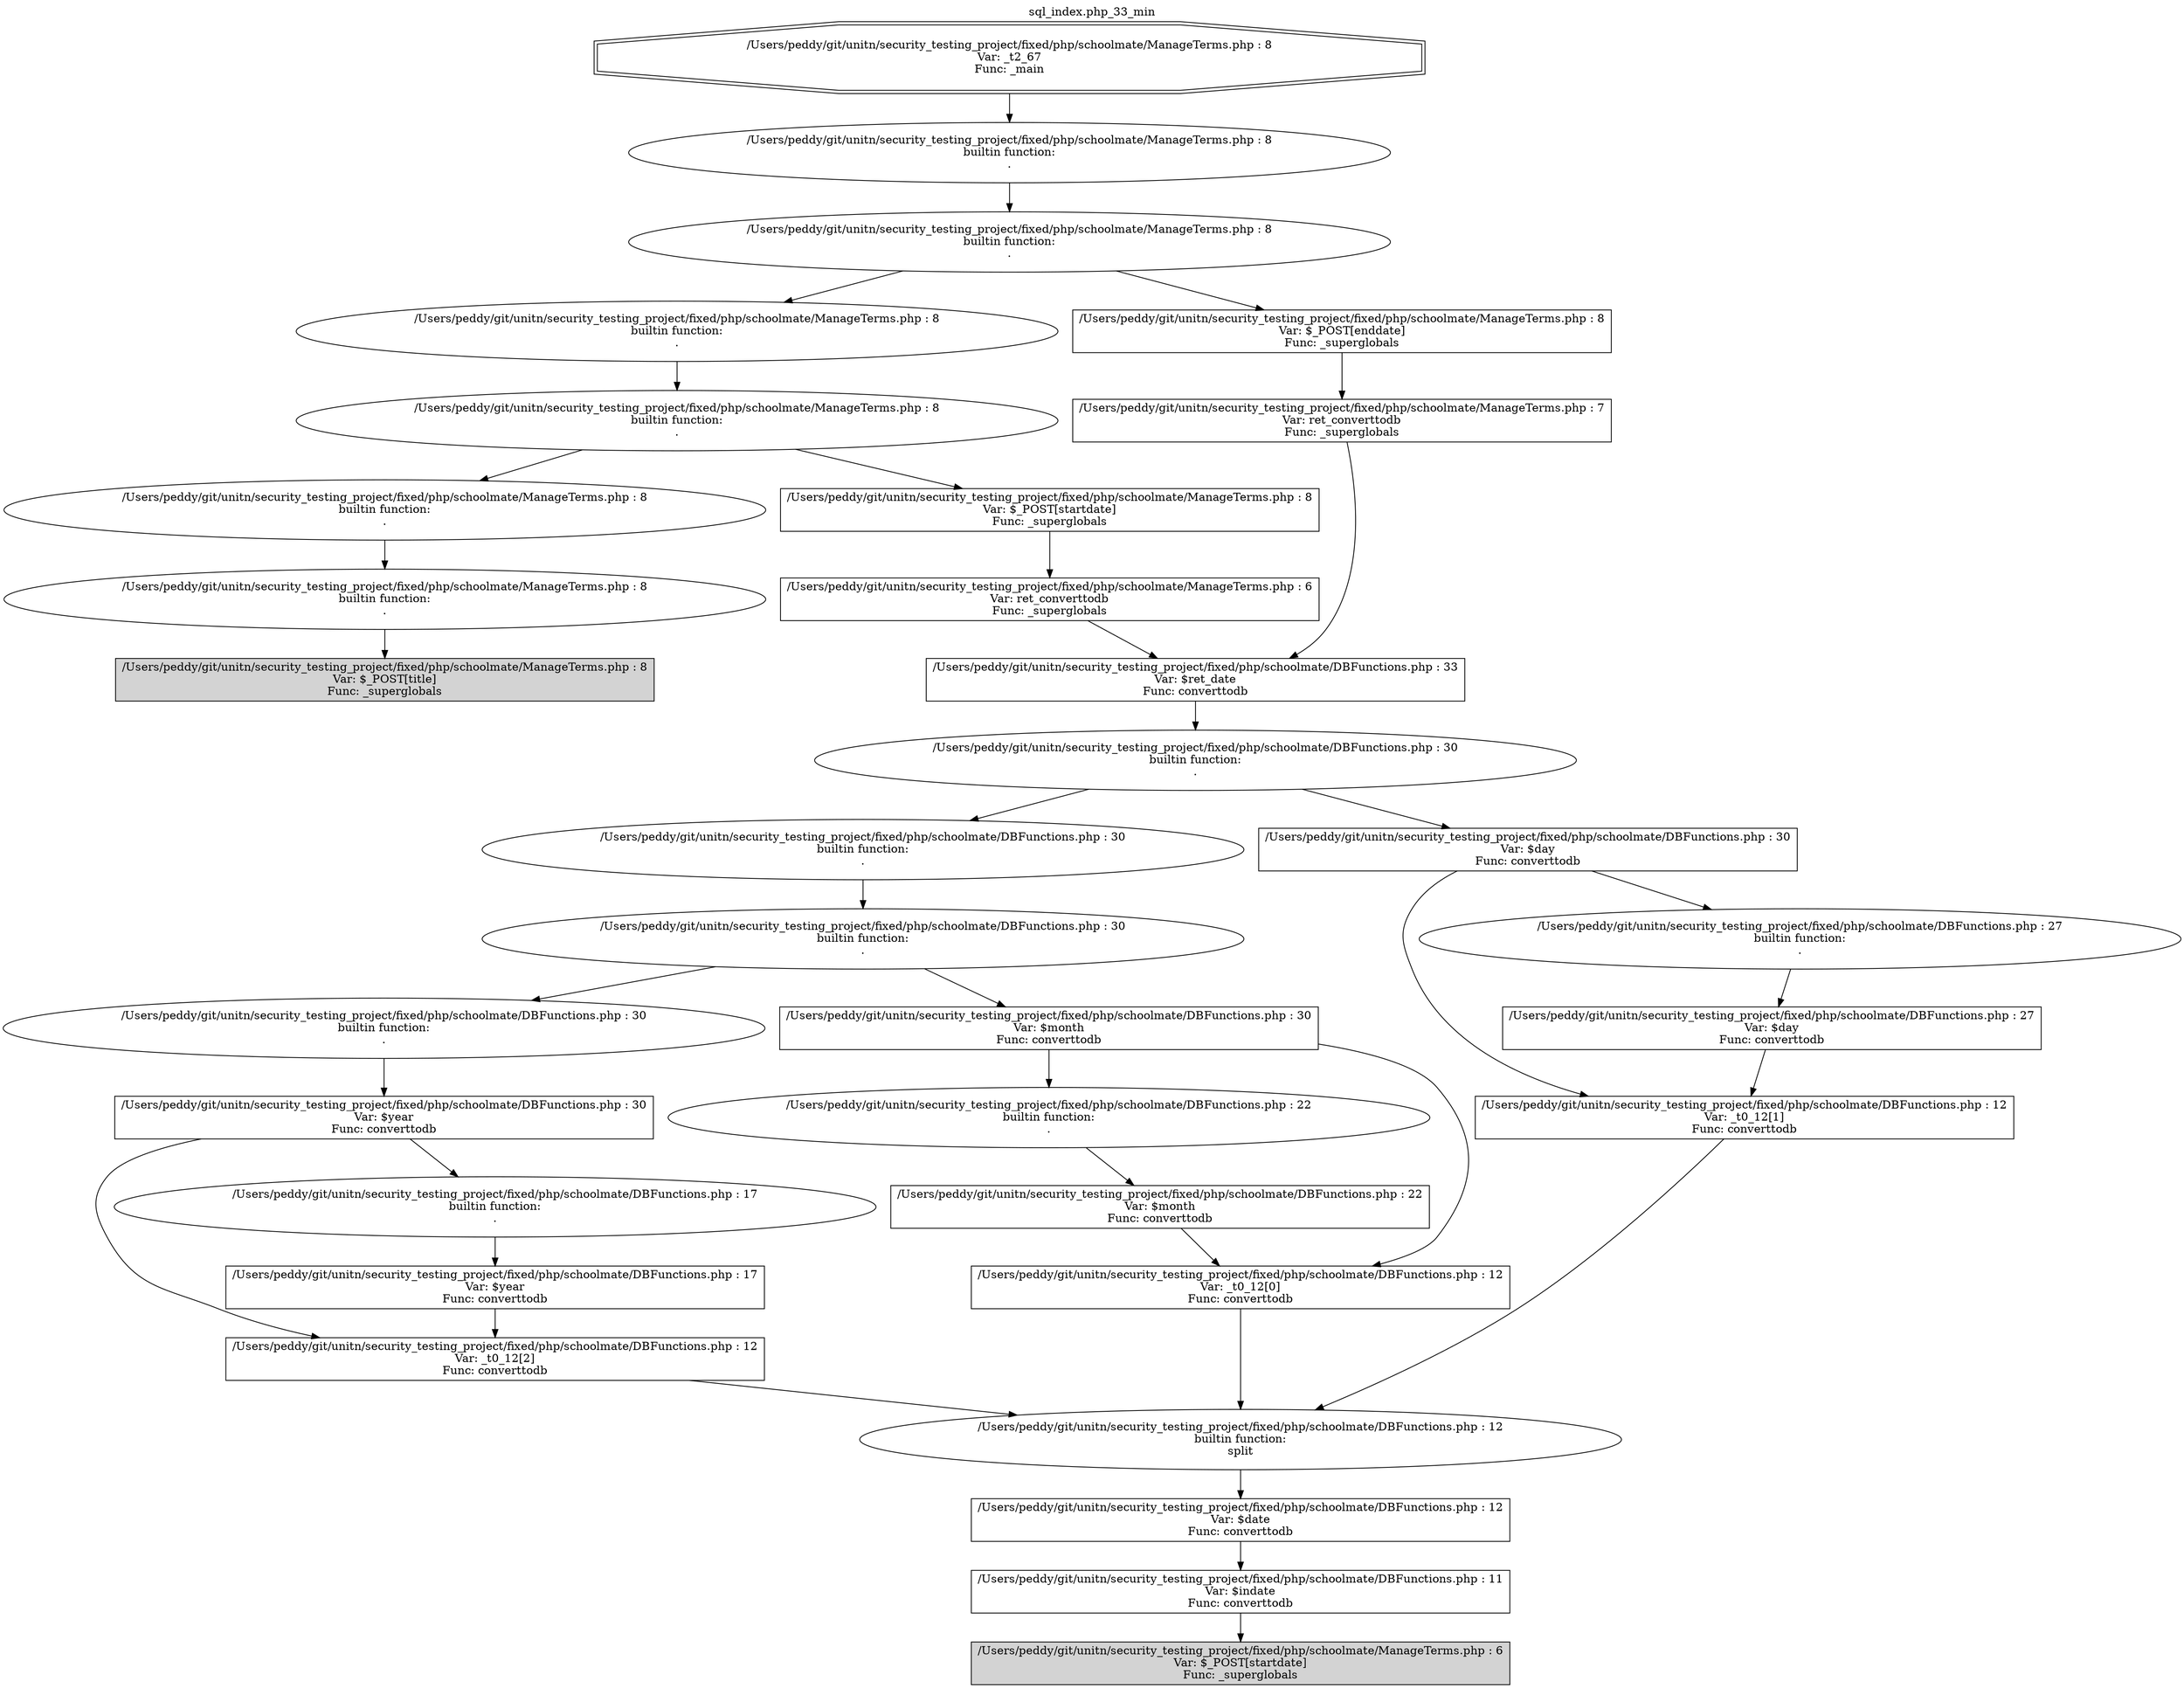 digraph cfg {
  label="sql_index.php_33_min";
  labelloc=t;
  n1 [shape=doubleoctagon, label="/Users/peddy/git/unitn/security_testing_project/fixed/php/schoolmate/ManageTerms.php : 8\nVar: _t2_67\nFunc: _main\n"];
  n2 [shape=ellipse, label="/Users/peddy/git/unitn/security_testing_project/fixed/php/schoolmate/ManageTerms.php : 8\nbuiltin function:\n.\n"];
  n3 [shape=ellipse, label="/Users/peddy/git/unitn/security_testing_project/fixed/php/schoolmate/ManageTerms.php : 8\nbuiltin function:\n.\n"];
  n4 [shape=ellipse, label="/Users/peddy/git/unitn/security_testing_project/fixed/php/schoolmate/ManageTerms.php : 8\nbuiltin function:\n.\n"];
  n5 [shape=ellipse, label="/Users/peddy/git/unitn/security_testing_project/fixed/php/schoolmate/ManageTerms.php : 8\nbuiltin function:\n.\n"];
  n6 [shape=ellipse, label="/Users/peddy/git/unitn/security_testing_project/fixed/php/schoolmate/ManageTerms.php : 8\nbuiltin function:\n.\n"];
  n7 [shape=ellipse, label="/Users/peddy/git/unitn/security_testing_project/fixed/php/schoolmate/ManageTerms.php : 8\nbuiltin function:\n.\n"];
  n8 [shape=box, label="/Users/peddy/git/unitn/security_testing_project/fixed/php/schoolmate/ManageTerms.php : 8\nVar: $_POST[title]\nFunc: _superglobals\n",style=filled];
  n9 [shape=box, label="/Users/peddy/git/unitn/security_testing_project/fixed/php/schoolmate/ManageTerms.php : 8\nVar: $_POST[startdate]\nFunc: _superglobals\n"];
  n10 [shape=box, label="/Users/peddy/git/unitn/security_testing_project/fixed/php/schoolmate/ManageTerms.php : 6\nVar: ret_converttodb\nFunc: _superglobals\n"];
  n11 [shape=box, label="/Users/peddy/git/unitn/security_testing_project/fixed/php/schoolmate/DBFunctions.php : 33\nVar: $ret_date\nFunc: converttodb\n"];
  n12 [shape=ellipse, label="/Users/peddy/git/unitn/security_testing_project/fixed/php/schoolmate/DBFunctions.php : 30\nbuiltin function:\n.\n"];
  n13 [shape=ellipse, label="/Users/peddy/git/unitn/security_testing_project/fixed/php/schoolmate/DBFunctions.php : 30\nbuiltin function:\n.\n"];
  n14 [shape=ellipse, label="/Users/peddy/git/unitn/security_testing_project/fixed/php/schoolmate/DBFunctions.php : 30\nbuiltin function:\n.\n"];
  n15 [shape=ellipse, label="/Users/peddy/git/unitn/security_testing_project/fixed/php/schoolmate/DBFunctions.php : 30\nbuiltin function:\n.\n"];
  n16 [shape=box, label="/Users/peddy/git/unitn/security_testing_project/fixed/php/schoolmate/DBFunctions.php : 30\nVar: $year\nFunc: converttodb\n"];
  n17 [shape=box, label="/Users/peddy/git/unitn/security_testing_project/fixed/php/schoolmate/DBFunctions.php : 12\nVar: _t0_12[2]\nFunc: converttodb\n"];
  n18 [shape=ellipse, label="/Users/peddy/git/unitn/security_testing_project/fixed/php/schoolmate/DBFunctions.php : 12\nbuiltin function:\nsplit\n"];
  n19 [shape=box, label="/Users/peddy/git/unitn/security_testing_project/fixed/php/schoolmate/DBFunctions.php : 12\nVar: $date\nFunc: converttodb\n"];
  n20 [shape=box, label="/Users/peddy/git/unitn/security_testing_project/fixed/php/schoolmate/DBFunctions.php : 11\nVar: $indate\nFunc: converttodb\n"];
  n21 [shape=box, label="/Users/peddy/git/unitn/security_testing_project/fixed/php/schoolmate/ManageTerms.php : 6\nVar: $_POST[startdate]\nFunc: _superglobals\n",style=filled];
  n22 [shape=ellipse, label="/Users/peddy/git/unitn/security_testing_project/fixed/php/schoolmate/DBFunctions.php : 17\nbuiltin function:\n.\n"];
  n23 [shape=box, label="/Users/peddy/git/unitn/security_testing_project/fixed/php/schoolmate/DBFunctions.php : 17\nVar: $year\nFunc: converttodb\n"];
  n24 [shape=box, label="/Users/peddy/git/unitn/security_testing_project/fixed/php/schoolmate/DBFunctions.php : 30\nVar: $month\nFunc: converttodb\n"];
  n25 [shape=ellipse, label="/Users/peddy/git/unitn/security_testing_project/fixed/php/schoolmate/DBFunctions.php : 22\nbuiltin function:\n.\n"];
  n26 [shape=box, label="/Users/peddy/git/unitn/security_testing_project/fixed/php/schoolmate/DBFunctions.php : 22\nVar: $month\nFunc: converttodb\n"];
  n27 [shape=box, label="/Users/peddy/git/unitn/security_testing_project/fixed/php/schoolmate/DBFunctions.php : 12\nVar: _t0_12[0]\nFunc: converttodb\n"];
  n28 [shape=box, label="/Users/peddy/git/unitn/security_testing_project/fixed/php/schoolmate/DBFunctions.php : 30\nVar: $day\nFunc: converttodb\n"];
  n29 [shape=box, label="/Users/peddy/git/unitn/security_testing_project/fixed/php/schoolmate/DBFunctions.php : 12\nVar: _t0_12[1]\nFunc: converttodb\n"];
  n30 [shape=ellipse, label="/Users/peddy/git/unitn/security_testing_project/fixed/php/schoolmate/DBFunctions.php : 27\nbuiltin function:\n.\n"];
  n31 [shape=box, label="/Users/peddy/git/unitn/security_testing_project/fixed/php/schoolmate/DBFunctions.php : 27\nVar: $day\nFunc: converttodb\n"];
  n32 [shape=box, label="/Users/peddy/git/unitn/security_testing_project/fixed/php/schoolmate/ManageTerms.php : 8\nVar: $_POST[enddate]\nFunc: _superglobals\n"];
  n33 [shape=box, label="/Users/peddy/git/unitn/security_testing_project/fixed/php/schoolmate/ManageTerms.php : 7\nVar: ret_converttodb\nFunc: _superglobals\n"];
  n1 -> n2;
  n2 -> n3;
  n3 -> n4;
  n3 -> n32;
  n4 -> n5;
  n5 -> n6;
  n5 -> n9;
  n6 -> n7;
  n7 -> n8;
  n9 -> n10;
  n10 -> n11;
  n11 -> n12;
  n12 -> n13;
  n12 -> n28;
  n13 -> n14;
  n14 -> n15;
  n14 -> n24;
  n15 -> n16;
  n16 -> n17;
  n16 -> n22;
  n17 -> n18;
  n18 -> n19;
  n19 -> n20;
  n20 -> n21;
  n22 -> n23;
  n23 -> n17;
  n24 -> n25;
  n24 -> n27;
  n25 -> n26;
  n26 -> n27;
  n27 -> n18;
  n28 -> n29;
  n28 -> n30;
  n29 -> n18;
  n30 -> n31;
  n31 -> n29;
  n32 -> n33;
  n33 -> n11;
}
